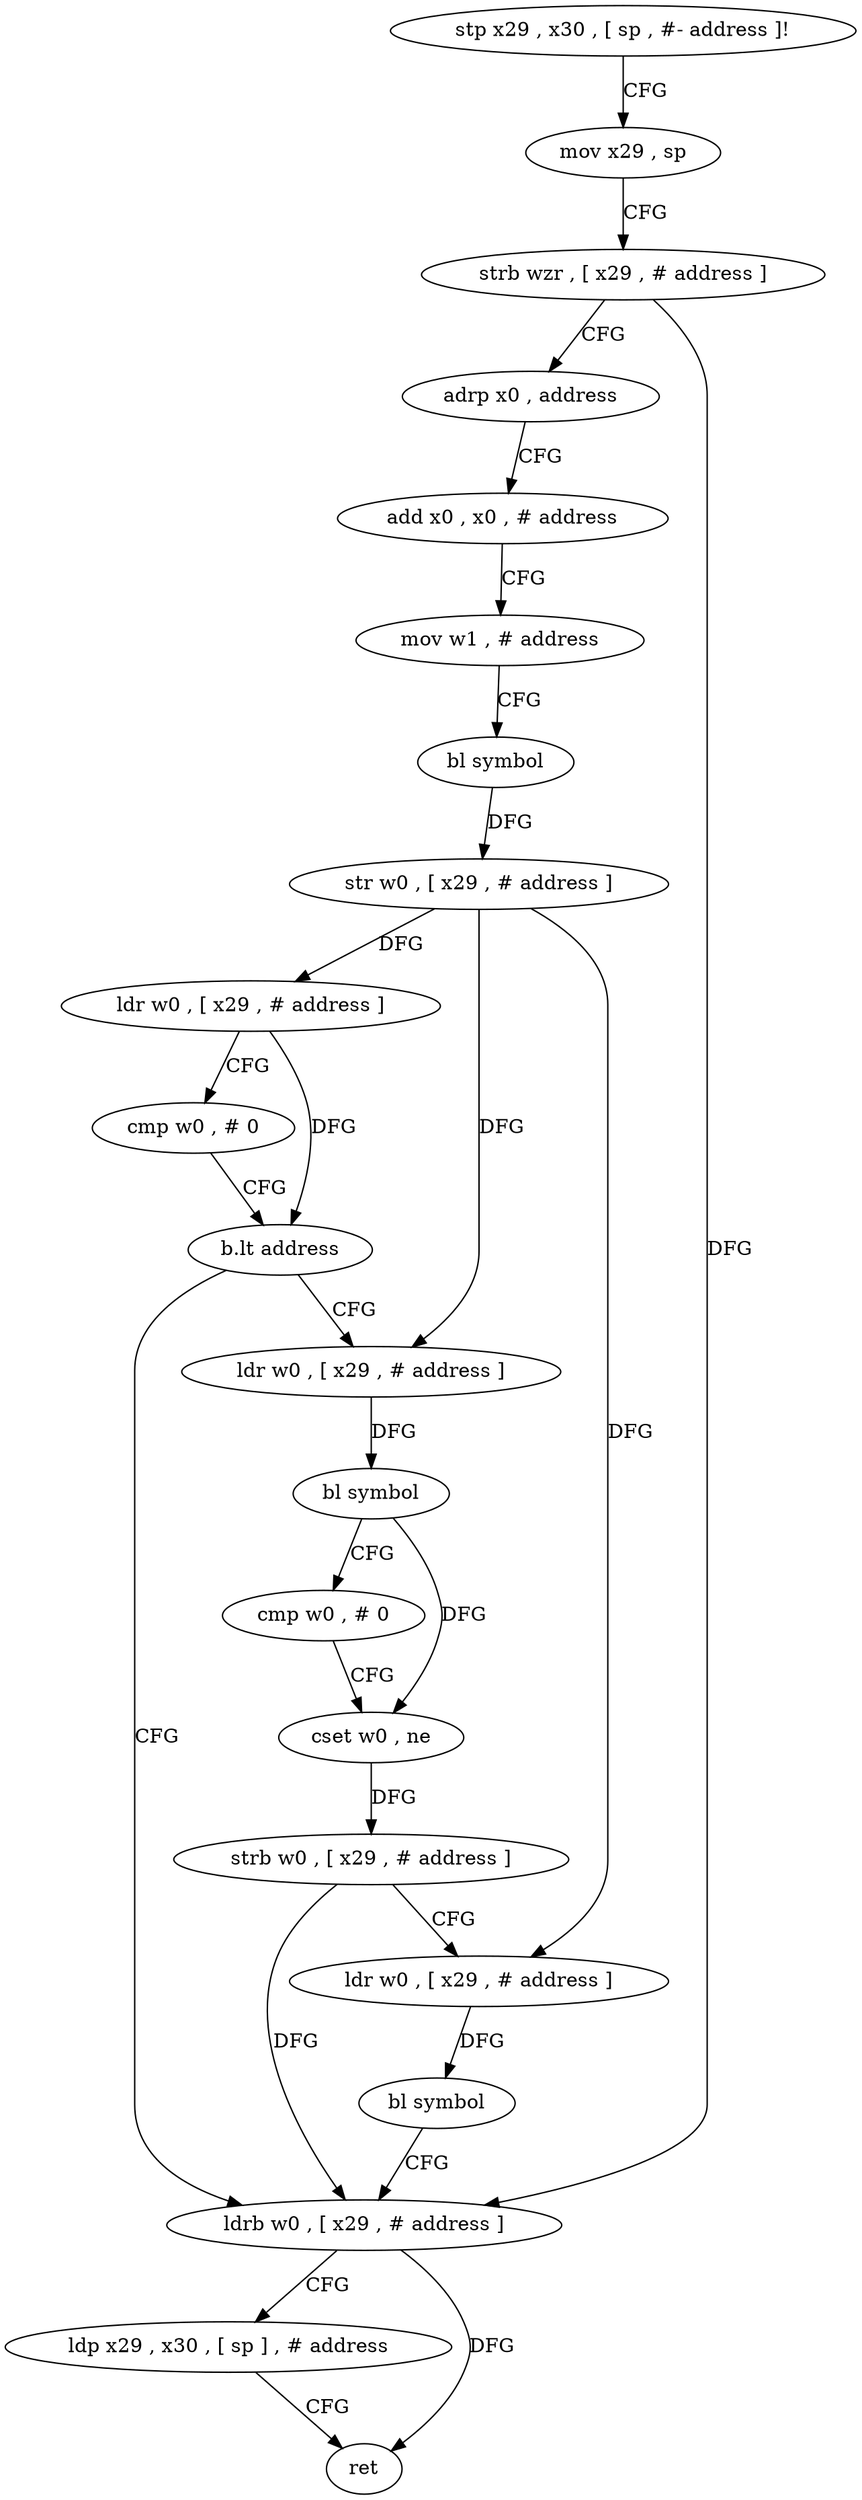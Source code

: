 digraph "func" {
"4290644" [label = "stp x29 , x30 , [ sp , #- address ]!" ]
"4290648" [label = "mov x29 , sp" ]
"4290652" [label = "strb wzr , [ x29 , # address ]" ]
"4290656" [label = "adrp x0 , address" ]
"4290660" [label = "add x0 , x0 , # address" ]
"4290664" [label = "mov w1 , # address" ]
"4290668" [label = "bl symbol" ]
"4290672" [label = "str w0 , [ x29 , # address ]" ]
"4290676" [label = "ldr w0 , [ x29 , # address ]" ]
"4290680" [label = "cmp w0 , # 0" ]
"4290684" [label = "b.lt address" ]
"4290716" [label = "ldrb w0 , [ x29 , # address ]" ]
"4290688" [label = "ldr w0 , [ x29 , # address ]" ]
"4290720" [label = "ldp x29 , x30 , [ sp ] , # address" ]
"4290724" [label = "ret" ]
"4290692" [label = "bl symbol" ]
"4290696" [label = "cmp w0 , # 0" ]
"4290700" [label = "cset w0 , ne" ]
"4290704" [label = "strb w0 , [ x29 , # address ]" ]
"4290708" [label = "ldr w0 , [ x29 , # address ]" ]
"4290712" [label = "bl symbol" ]
"4290644" -> "4290648" [ label = "CFG" ]
"4290648" -> "4290652" [ label = "CFG" ]
"4290652" -> "4290656" [ label = "CFG" ]
"4290652" -> "4290716" [ label = "DFG" ]
"4290656" -> "4290660" [ label = "CFG" ]
"4290660" -> "4290664" [ label = "CFG" ]
"4290664" -> "4290668" [ label = "CFG" ]
"4290668" -> "4290672" [ label = "DFG" ]
"4290672" -> "4290676" [ label = "DFG" ]
"4290672" -> "4290688" [ label = "DFG" ]
"4290672" -> "4290708" [ label = "DFG" ]
"4290676" -> "4290680" [ label = "CFG" ]
"4290676" -> "4290684" [ label = "DFG" ]
"4290680" -> "4290684" [ label = "CFG" ]
"4290684" -> "4290716" [ label = "CFG" ]
"4290684" -> "4290688" [ label = "CFG" ]
"4290716" -> "4290720" [ label = "CFG" ]
"4290716" -> "4290724" [ label = "DFG" ]
"4290688" -> "4290692" [ label = "DFG" ]
"4290720" -> "4290724" [ label = "CFG" ]
"4290692" -> "4290696" [ label = "CFG" ]
"4290692" -> "4290700" [ label = "DFG" ]
"4290696" -> "4290700" [ label = "CFG" ]
"4290700" -> "4290704" [ label = "DFG" ]
"4290704" -> "4290708" [ label = "CFG" ]
"4290704" -> "4290716" [ label = "DFG" ]
"4290708" -> "4290712" [ label = "DFG" ]
"4290712" -> "4290716" [ label = "CFG" ]
}
